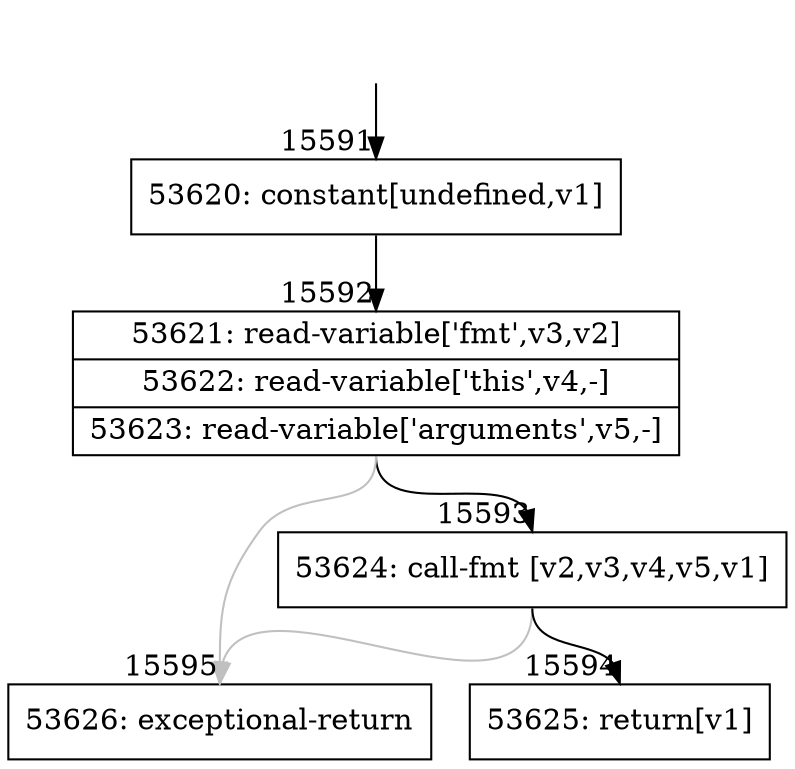 digraph {
rankdir="TD"
BB_entry1319[shape=none,label=""];
BB_entry1319 -> BB15591 [tailport=s, headport=n, headlabel="    15591"]
BB15591 [shape=record label="{53620: constant[undefined,v1]}" ] 
BB15591 -> BB15592 [tailport=s, headport=n, headlabel="      15592"]
BB15592 [shape=record label="{53621: read-variable['fmt',v3,v2]|53622: read-variable['this',v4,-]|53623: read-variable['arguments',v5,-]}" ] 
BB15592 -> BB15593 [tailport=s, headport=n, headlabel="      15593"]
BB15592 -> BB15595 [tailport=s, headport=n, color=gray, headlabel="      15595"]
BB15593 [shape=record label="{53624: call-fmt [v2,v3,v4,v5,v1]}" ] 
BB15593 -> BB15594 [tailport=s, headport=n, headlabel="      15594"]
BB15593 -> BB15595 [tailport=s, headport=n, color=gray]
BB15594 [shape=record label="{53625: return[v1]}" ] 
BB15595 [shape=record label="{53626: exceptional-return}" ] 
//#$~ 28727
}
